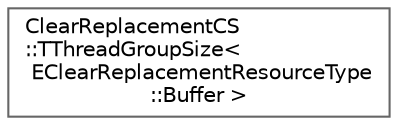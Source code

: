 digraph "Graphical Class Hierarchy"
{
 // INTERACTIVE_SVG=YES
 // LATEX_PDF_SIZE
  bgcolor="transparent";
  edge [fontname=Helvetica,fontsize=10,labelfontname=Helvetica,labelfontsize=10];
  node [fontname=Helvetica,fontsize=10,shape=box,height=0.2,width=0.4];
  rankdir="LR";
  Node0 [id="Node000000",label="ClearReplacementCS\l::TThreadGroupSize\<\l EClearReplacementResourceType\l::Buffer \>",height=0.2,width=0.4,color="grey40", fillcolor="white", style="filled",URL="$db/ddd/structClearReplacementCS_1_1TThreadGroupSize_3_01EClearReplacementResourceType_1_1Buffer_01_4.html",tooltip=" "];
}
